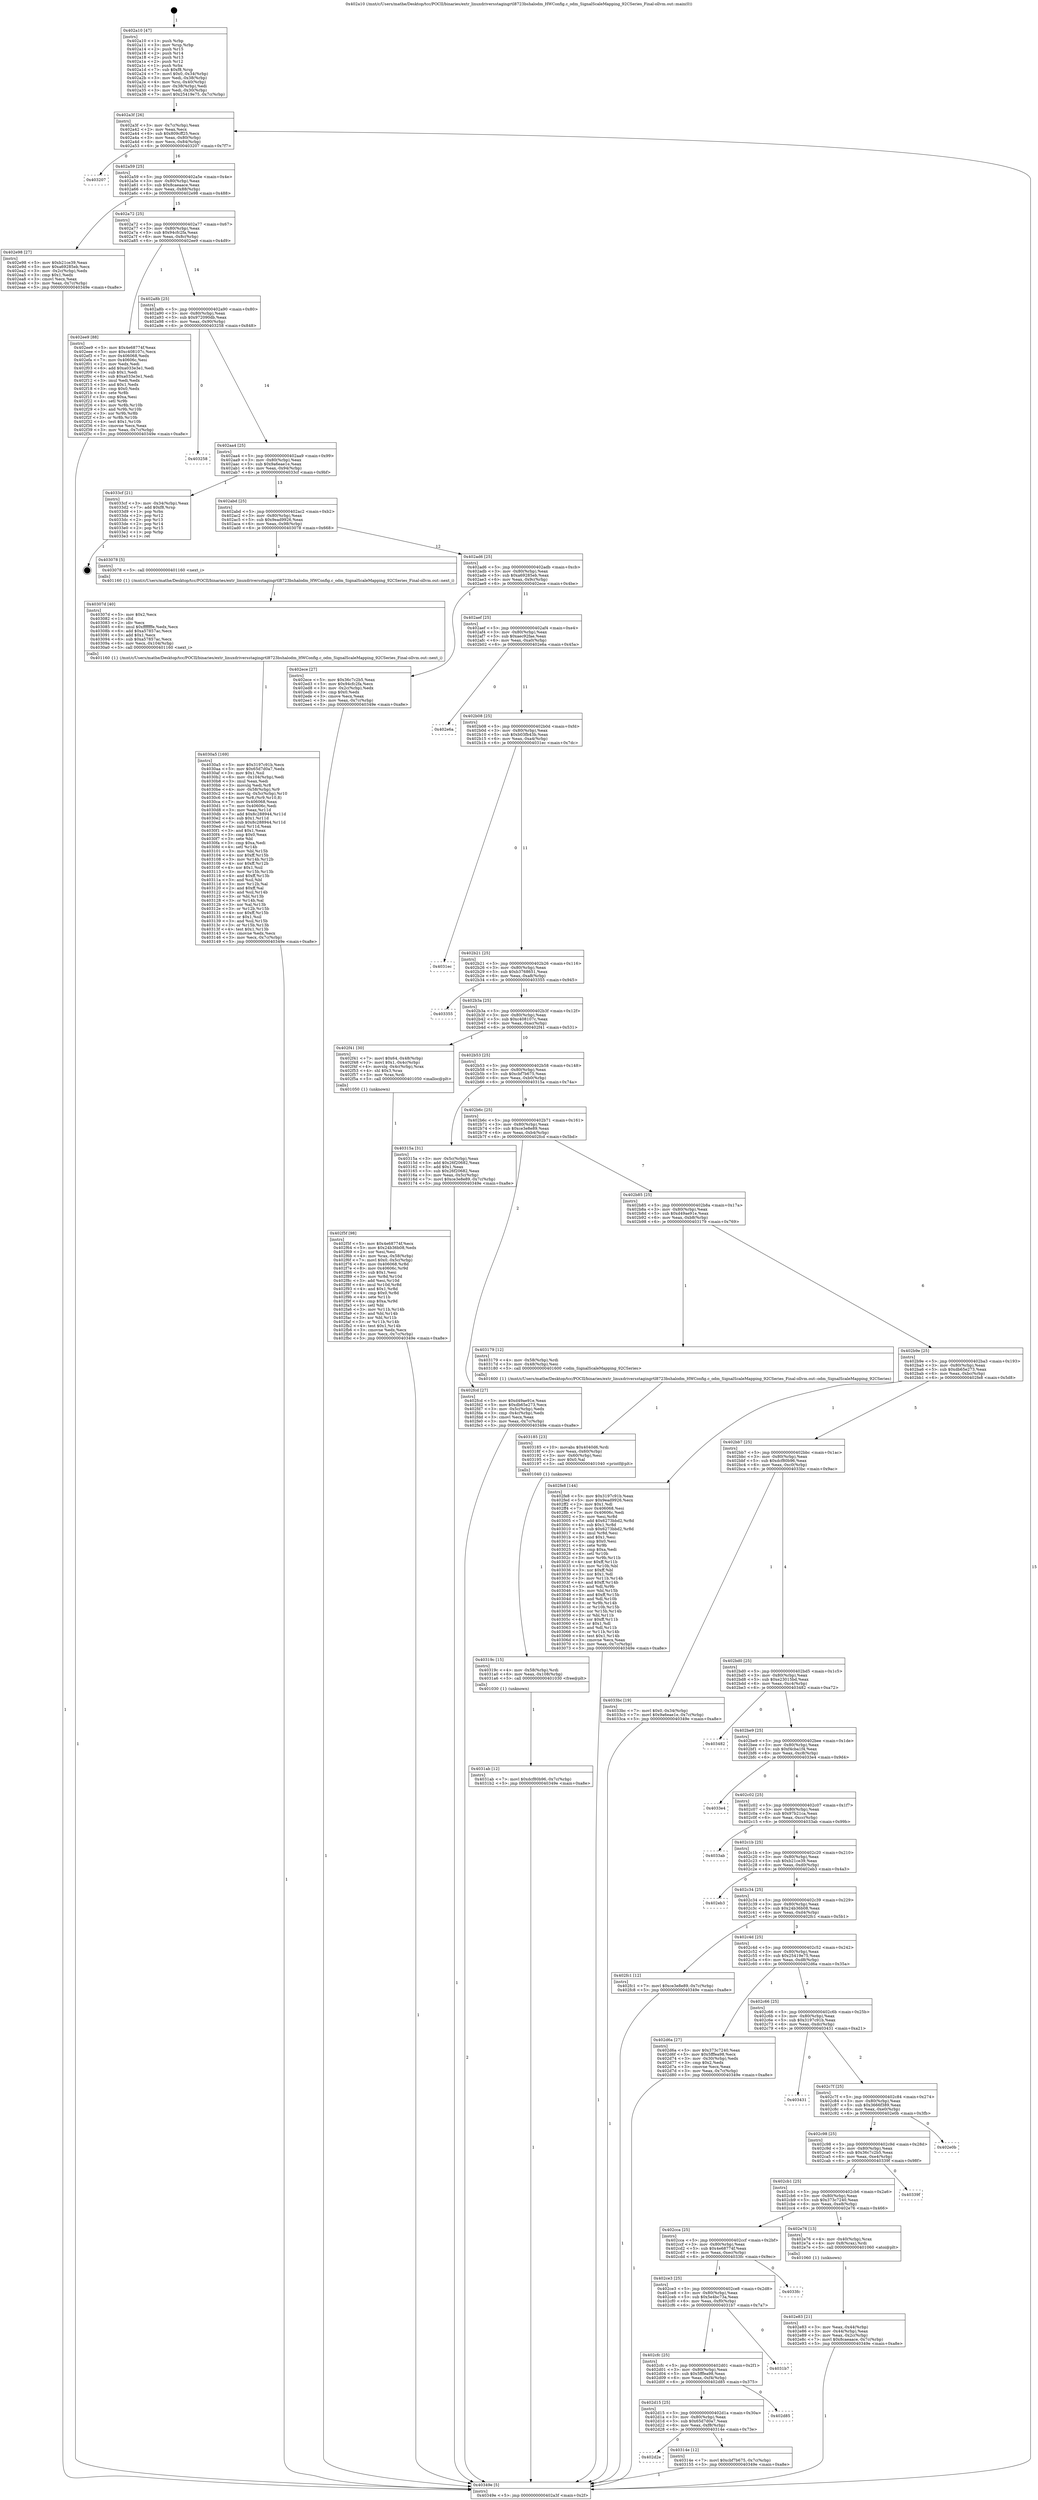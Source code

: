 digraph "0x402a10" {
  label = "0x402a10 (/mnt/c/Users/mathe/Desktop/tcc/POCII/binaries/extr_linuxdriversstagingrtl8723bshalodm_HWConfig.c_odm_SignalScaleMapping_92CSeries_Final-ollvm.out::main(0))"
  labelloc = "t"
  node[shape=record]

  Entry [label="",width=0.3,height=0.3,shape=circle,fillcolor=black,style=filled]
  "0x402a3f" [label="{
     0x402a3f [26]\l
     | [instrs]\l
     &nbsp;&nbsp;0x402a3f \<+3\>: mov -0x7c(%rbp),%eax\l
     &nbsp;&nbsp;0x402a42 \<+2\>: mov %eax,%ecx\l
     &nbsp;&nbsp;0x402a44 \<+6\>: sub $0x809cff25,%ecx\l
     &nbsp;&nbsp;0x402a4a \<+3\>: mov %eax,-0x80(%rbp)\l
     &nbsp;&nbsp;0x402a4d \<+6\>: mov %ecx,-0x84(%rbp)\l
     &nbsp;&nbsp;0x402a53 \<+6\>: je 0000000000403207 \<main+0x7f7\>\l
  }"]
  "0x403207" [label="{
     0x403207\l
  }", style=dashed]
  "0x402a59" [label="{
     0x402a59 [25]\l
     | [instrs]\l
     &nbsp;&nbsp;0x402a59 \<+5\>: jmp 0000000000402a5e \<main+0x4e\>\l
     &nbsp;&nbsp;0x402a5e \<+3\>: mov -0x80(%rbp),%eax\l
     &nbsp;&nbsp;0x402a61 \<+5\>: sub $0x8caeaace,%eax\l
     &nbsp;&nbsp;0x402a66 \<+6\>: mov %eax,-0x88(%rbp)\l
     &nbsp;&nbsp;0x402a6c \<+6\>: je 0000000000402e98 \<main+0x488\>\l
  }"]
  Exit [label="",width=0.3,height=0.3,shape=circle,fillcolor=black,style=filled,peripheries=2]
  "0x402e98" [label="{
     0x402e98 [27]\l
     | [instrs]\l
     &nbsp;&nbsp;0x402e98 \<+5\>: mov $0xb21ce39,%eax\l
     &nbsp;&nbsp;0x402e9d \<+5\>: mov $0xa69285eb,%ecx\l
     &nbsp;&nbsp;0x402ea2 \<+3\>: mov -0x2c(%rbp),%edx\l
     &nbsp;&nbsp;0x402ea5 \<+3\>: cmp $0x1,%edx\l
     &nbsp;&nbsp;0x402ea8 \<+3\>: cmovl %ecx,%eax\l
     &nbsp;&nbsp;0x402eab \<+3\>: mov %eax,-0x7c(%rbp)\l
     &nbsp;&nbsp;0x402eae \<+5\>: jmp 000000000040349e \<main+0xa8e\>\l
  }"]
  "0x402a72" [label="{
     0x402a72 [25]\l
     | [instrs]\l
     &nbsp;&nbsp;0x402a72 \<+5\>: jmp 0000000000402a77 \<main+0x67\>\l
     &nbsp;&nbsp;0x402a77 \<+3\>: mov -0x80(%rbp),%eax\l
     &nbsp;&nbsp;0x402a7a \<+5\>: sub $0x94cfc2fa,%eax\l
     &nbsp;&nbsp;0x402a7f \<+6\>: mov %eax,-0x8c(%rbp)\l
     &nbsp;&nbsp;0x402a85 \<+6\>: je 0000000000402ee9 \<main+0x4d9\>\l
  }"]
  "0x4031ab" [label="{
     0x4031ab [12]\l
     | [instrs]\l
     &nbsp;&nbsp;0x4031ab \<+7\>: movl $0xdcf80b96,-0x7c(%rbp)\l
     &nbsp;&nbsp;0x4031b2 \<+5\>: jmp 000000000040349e \<main+0xa8e\>\l
  }"]
  "0x402ee9" [label="{
     0x402ee9 [88]\l
     | [instrs]\l
     &nbsp;&nbsp;0x402ee9 \<+5\>: mov $0x4e68774f,%eax\l
     &nbsp;&nbsp;0x402eee \<+5\>: mov $0xc408107c,%ecx\l
     &nbsp;&nbsp;0x402ef3 \<+7\>: mov 0x406068,%edx\l
     &nbsp;&nbsp;0x402efa \<+7\>: mov 0x40606c,%esi\l
     &nbsp;&nbsp;0x402f01 \<+2\>: mov %edx,%edi\l
     &nbsp;&nbsp;0x402f03 \<+6\>: add $0xa033e3e1,%edi\l
     &nbsp;&nbsp;0x402f09 \<+3\>: sub $0x1,%edi\l
     &nbsp;&nbsp;0x402f0c \<+6\>: sub $0xa033e3e1,%edi\l
     &nbsp;&nbsp;0x402f12 \<+3\>: imul %edi,%edx\l
     &nbsp;&nbsp;0x402f15 \<+3\>: and $0x1,%edx\l
     &nbsp;&nbsp;0x402f18 \<+3\>: cmp $0x0,%edx\l
     &nbsp;&nbsp;0x402f1b \<+4\>: sete %r8b\l
     &nbsp;&nbsp;0x402f1f \<+3\>: cmp $0xa,%esi\l
     &nbsp;&nbsp;0x402f22 \<+4\>: setl %r9b\l
     &nbsp;&nbsp;0x402f26 \<+3\>: mov %r8b,%r10b\l
     &nbsp;&nbsp;0x402f29 \<+3\>: and %r9b,%r10b\l
     &nbsp;&nbsp;0x402f2c \<+3\>: xor %r9b,%r8b\l
     &nbsp;&nbsp;0x402f2f \<+3\>: or %r8b,%r10b\l
     &nbsp;&nbsp;0x402f32 \<+4\>: test $0x1,%r10b\l
     &nbsp;&nbsp;0x402f36 \<+3\>: cmovne %ecx,%eax\l
     &nbsp;&nbsp;0x402f39 \<+3\>: mov %eax,-0x7c(%rbp)\l
     &nbsp;&nbsp;0x402f3c \<+5\>: jmp 000000000040349e \<main+0xa8e\>\l
  }"]
  "0x402a8b" [label="{
     0x402a8b [25]\l
     | [instrs]\l
     &nbsp;&nbsp;0x402a8b \<+5\>: jmp 0000000000402a90 \<main+0x80\>\l
     &nbsp;&nbsp;0x402a90 \<+3\>: mov -0x80(%rbp),%eax\l
     &nbsp;&nbsp;0x402a93 \<+5\>: sub $0x972090db,%eax\l
     &nbsp;&nbsp;0x402a98 \<+6\>: mov %eax,-0x90(%rbp)\l
     &nbsp;&nbsp;0x402a9e \<+6\>: je 0000000000403258 \<main+0x848\>\l
  }"]
  "0x40319c" [label="{
     0x40319c [15]\l
     | [instrs]\l
     &nbsp;&nbsp;0x40319c \<+4\>: mov -0x58(%rbp),%rdi\l
     &nbsp;&nbsp;0x4031a0 \<+6\>: mov %eax,-0x108(%rbp)\l
     &nbsp;&nbsp;0x4031a6 \<+5\>: call 0000000000401030 \<free@plt\>\l
     | [calls]\l
     &nbsp;&nbsp;0x401030 \{1\} (unknown)\l
  }"]
  "0x403258" [label="{
     0x403258\l
  }", style=dashed]
  "0x402aa4" [label="{
     0x402aa4 [25]\l
     | [instrs]\l
     &nbsp;&nbsp;0x402aa4 \<+5\>: jmp 0000000000402aa9 \<main+0x99\>\l
     &nbsp;&nbsp;0x402aa9 \<+3\>: mov -0x80(%rbp),%eax\l
     &nbsp;&nbsp;0x402aac \<+5\>: sub $0x9a6eae1e,%eax\l
     &nbsp;&nbsp;0x402ab1 \<+6\>: mov %eax,-0x94(%rbp)\l
     &nbsp;&nbsp;0x402ab7 \<+6\>: je 00000000004033cf \<main+0x9bf\>\l
  }"]
  "0x403185" [label="{
     0x403185 [23]\l
     | [instrs]\l
     &nbsp;&nbsp;0x403185 \<+10\>: movabs $0x4040d6,%rdi\l
     &nbsp;&nbsp;0x40318f \<+3\>: mov %eax,-0x60(%rbp)\l
     &nbsp;&nbsp;0x403192 \<+3\>: mov -0x60(%rbp),%esi\l
     &nbsp;&nbsp;0x403195 \<+2\>: mov $0x0,%al\l
     &nbsp;&nbsp;0x403197 \<+5\>: call 0000000000401040 \<printf@plt\>\l
     | [calls]\l
     &nbsp;&nbsp;0x401040 \{1\} (unknown)\l
  }"]
  "0x4033cf" [label="{
     0x4033cf [21]\l
     | [instrs]\l
     &nbsp;&nbsp;0x4033cf \<+3\>: mov -0x34(%rbp),%eax\l
     &nbsp;&nbsp;0x4033d2 \<+7\>: add $0xf8,%rsp\l
     &nbsp;&nbsp;0x4033d9 \<+1\>: pop %rbx\l
     &nbsp;&nbsp;0x4033da \<+2\>: pop %r12\l
     &nbsp;&nbsp;0x4033dc \<+2\>: pop %r13\l
     &nbsp;&nbsp;0x4033de \<+2\>: pop %r14\l
     &nbsp;&nbsp;0x4033e0 \<+2\>: pop %r15\l
     &nbsp;&nbsp;0x4033e2 \<+1\>: pop %rbp\l
     &nbsp;&nbsp;0x4033e3 \<+1\>: ret\l
  }"]
  "0x402abd" [label="{
     0x402abd [25]\l
     | [instrs]\l
     &nbsp;&nbsp;0x402abd \<+5\>: jmp 0000000000402ac2 \<main+0xb2\>\l
     &nbsp;&nbsp;0x402ac2 \<+3\>: mov -0x80(%rbp),%eax\l
     &nbsp;&nbsp;0x402ac5 \<+5\>: sub $0x9ead9926,%eax\l
     &nbsp;&nbsp;0x402aca \<+6\>: mov %eax,-0x98(%rbp)\l
     &nbsp;&nbsp;0x402ad0 \<+6\>: je 0000000000403078 \<main+0x668\>\l
  }"]
  "0x402d2e" [label="{
     0x402d2e\l
  }", style=dashed]
  "0x403078" [label="{
     0x403078 [5]\l
     | [instrs]\l
     &nbsp;&nbsp;0x403078 \<+5\>: call 0000000000401160 \<next_i\>\l
     | [calls]\l
     &nbsp;&nbsp;0x401160 \{1\} (/mnt/c/Users/mathe/Desktop/tcc/POCII/binaries/extr_linuxdriversstagingrtl8723bshalodm_HWConfig.c_odm_SignalScaleMapping_92CSeries_Final-ollvm.out::next_i)\l
  }"]
  "0x402ad6" [label="{
     0x402ad6 [25]\l
     | [instrs]\l
     &nbsp;&nbsp;0x402ad6 \<+5\>: jmp 0000000000402adb \<main+0xcb\>\l
     &nbsp;&nbsp;0x402adb \<+3\>: mov -0x80(%rbp),%eax\l
     &nbsp;&nbsp;0x402ade \<+5\>: sub $0xa69285eb,%eax\l
     &nbsp;&nbsp;0x402ae3 \<+6\>: mov %eax,-0x9c(%rbp)\l
     &nbsp;&nbsp;0x402ae9 \<+6\>: je 0000000000402ece \<main+0x4be\>\l
  }"]
  "0x40314e" [label="{
     0x40314e [12]\l
     | [instrs]\l
     &nbsp;&nbsp;0x40314e \<+7\>: movl $0xcbf7b675,-0x7c(%rbp)\l
     &nbsp;&nbsp;0x403155 \<+5\>: jmp 000000000040349e \<main+0xa8e\>\l
  }"]
  "0x402ece" [label="{
     0x402ece [27]\l
     | [instrs]\l
     &nbsp;&nbsp;0x402ece \<+5\>: mov $0x36c7c2b5,%eax\l
     &nbsp;&nbsp;0x402ed3 \<+5\>: mov $0x94cfc2fa,%ecx\l
     &nbsp;&nbsp;0x402ed8 \<+3\>: mov -0x2c(%rbp),%edx\l
     &nbsp;&nbsp;0x402edb \<+3\>: cmp $0x0,%edx\l
     &nbsp;&nbsp;0x402ede \<+3\>: cmove %ecx,%eax\l
     &nbsp;&nbsp;0x402ee1 \<+3\>: mov %eax,-0x7c(%rbp)\l
     &nbsp;&nbsp;0x402ee4 \<+5\>: jmp 000000000040349e \<main+0xa8e\>\l
  }"]
  "0x402aef" [label="{
     0x402aef [25]\l
     | [instrs]\l
     &nbsp;&nbsp;0x402aef \<+5\>: jmp 0000000000402af4 \<main+0xe4\>\l
     &nbsp;&nbsp;0x402af4 \<+3\>: mov -0x80(%rbp),%eax\l
     &nbsp;&nbsp;0x402af7 \<+5\>: sub $0xaec92fae,%eax\l
     &nbsp;&nbsp;0x402afc \<+6\>: mov %eax,-0xa0(%rbp)\l
     &nbsp;&nbsp;0x402b02 \<+6\>: je 0000000000402e6a \<main+0x45a\>\l
  }"]
  "0x402d15" [label="{
     0x402d15 [25]\l
     | [instrs]\l
     &nbsp;&nbsp;0x402d15 \<+5\>: jmp 0000000000402d1a \<main+0x30a\>\l
     &nbsp;&nbsp;0x402d1a \<+3\>: mov -0x80(%rbp),%eax\l
     &nbsp;&nbsp;0x402d1d \<+5\>: sub $0x65d7d0a7,%eax\l
     &nbsp;&nbsp;0x402d22 \<+6\>: mov %eax,-0xf8(%rbp)\l
     &nbsp;&nbsp;0x402d28 \<+6\>: je 000000000040314e \<main+0x73e\>\l
  }"]
  "0x402e6a" [label="{
     0x402e6a\l
  }", style=dashed]
  "0x402b08" [label="{
     0x402b08 [25]\l
     | [instrs]\l
     &nbsp;&nbsp;0x402b08 \<+5\>: jmp 0000000000402b0d \<main+0xfd\>\l
     &nbsp;&nbsp;0x402b0d \<+3\>: mov -0x80(%rbp),%eax\l
     &nbsp;&nbsp;0x402b10 \<+5\>: sub $0xb03fb43b,%eax\l
     &nbsp;&nbsp;0x402b15 \<+6\>: mov %eax,-0xa4(%rbp)\l
     &nbsp;&nbsp;0x402b1b \<+6\>: je 00000000004031ec \<main+0x7dc\>\l
  }"]
  "0x402d85" [label="{
     0x402d85\l
  }", style=dashed]
  "0x4031ec" [label="{
     0x4031ec\l
  }", style=dashed]
  "0x402b21" [label="{
     0x402b21 [25]\l
     | [instrs]\l
     &nbsp;&nbsp;0x402b21 \<+5\>: jmp 0000000000402b26 \<main+0x116\>\l
     &nbsp;&nbsp;0x402b26 \<+3\>: mov -0x80(%rbp),%eax\l
     &nbsp;&nbsp;0x402b29 \<+5\>: sub $0xb3768651,%eax\l
     &nbsp;&nbsp;0x402b2e \<+6\>: mov %eax,-0xa8(%rbp)\l
     &nbsp;&nbsp;0x402b34 \<+6\>: je 0000000000403355 \<main+0x945\>\l
  }"]
  "0x402cfc" [label="{
     0x402cfc [25]\l
     | [instrs]\l
     &nbsp;&nbsp;0x402cfc \<+5\>: jmp 0000000000402d01 \<main+0x2f1\>\l
     &nbsp;&nbsp;0x402d01 \<+3\>: mov -0x80(%rbp),%eax\l
     &nbsp;&nbsp;0x402d04 \<+5\>: sub $0x5fffea98,%eax\l
     &nbsp;&nbsp;0x402d09 \<+6\>: mov %eax,-0xf4(%rbp)\l
     &nbsp;&nbsp;0x402d0f \<+6\>: je 0000000000402d85 \<main+0x375\>\l
  }"]
  "0x403355" [label="{
     0x403355\l
  }", style=dashed]
  "0x402b3a" [label="{
     0x402b3a [25]\l
     | [instrs]\l
     &nbsp;&nbsp;0x402b3a \<+5\>: jmp 0000000000402b3f \<main+0x12f\>\l
     &nbsp;&nbsp;0x402b3f \<+3\>: mov -0x80(%rbp),%eax\l
     &nbsp;&nbsp;0x402b42 \<+5\>: sub $0xc408107c,%eax\l
     &nbsp;&nbsp;0x402b47 \<+6\>: mov %eax,-0xac(%rbp)\l
     &nbsp;&nbsp;0x402b4d \<+6\>: je 0000000000402f41 \<main+0x531\>\l
  }"]
  "0x4031b7" [label="{
     0x4031b7\l
  }", style=dashed]
  "0x402f41" [label="{
     0x402f41 [30]\l
     | [instrs]\l
     &nbsp;&nbsp;0x402f41 \<+7\>: movl $0x64,-0x48(%rbp)\l
     &nbsp;&nbsp;0x402f48 \<+7\>: movl $0x1,-0x4c(%rbp)\l
     &nbsp;&nbsp;0x402f4f \<+4\>: movslq -0x4c(%rbp),%rax\l
     &nbsp;&nbsp;0x402f53 \<+4\>: shl $0x3,%rax\l
     &nbsp;&nbsp;0x402f57 \<+3\>: mov %rax,%rdi\l
     &nbsp;&nbsp;0x402f5a \<+5\>: call 0000000000401050 \<malloc@plt\>\l
     | [calls]\l
     &nbsp;&nbsp;0x401050 \{1\} (unknown)\l
  }"]
  "0x402b53" [label="{
     0x402b53 [25]\l
     | [instrs]\l
     &nbsp;&nbsp;0x402b53 \<+5\>: jmp 0000000000402b58 \<main+0x148\>\l
     &nbsp;&nbsp;0x402b58 \<+3\>: mov -0x80(%rbp),%eax\l
     &nbsp;&nbsp;0x402b5b \<+5\>: sub $0xcbf7b675,%eax\l
     &nbsp;&nbsp;0x402b60 \<+6\>: mov %eax,-0xb0(%rbp)\l
     &nbsp;&nbsp;0x402b66 \<+6\>: je 000000000040315a \<main+0x74a\>\l
  }"]
  "0x402ce3" [label="{
     0x402ce3 [25]\l
     | [instrs]\l
     &nbsp;&nbsp;0x402ce3 \<+5\>: jmp 0000000000402ce8 \<main+0x2d8\>\l
     &nbsp;&nbsp;0x402ce8 \<+3\>: mov -0x80(%rbp),%eax\l
     &nbsp;&nbsp;0x402ceb \<+5\>: sub $0x5e4bc73a,%eax\l
     &nbsp;&nbsp;0x402cf0 \<+6\>: mov %eax,-0xf0(%rbp)\l
     &nbsp;&nbsp;0x402cf6 \<+6\>: je 00000000004031b7 \<main+0x7a7\>\l
  }"]
  "0x40315a" [label="{
     0x40315a [31]\l
     | [instrs]\l
     &nbsp;&nbsp;0x40315a \<+3\>: mov -0x5c(%rbp),%eax\l
     &nbsp;&nbsp;0x40315d \<+5\>: add $0x26f20682,%eax\l
     &nbsp;&nbsp;0x403162 \<+3\>: add $0x1,%eax\l
     &nbsp;&nbsp;0x403165 \<+5\>: sub $0x26f20682,%eax\l
     &nbsp;&nbsp;0x40316a \<+3\>: mov %eax,-0x5c(%rbp)\l
     &nbsp;&nbsp;0x40316d \<+7\>: movl $0xce3e8e89,-0x7c(%rbp)\l
     &nbsp;&nbsp;0x403174 \<+5\>: jmp 000000000040349e \<main+0xa8e\>\l
  }"]
  "0x402b6c" [label="{
     0x402b6c [25]\l
     | [instrs]\l
     &nbsp;&nbsp;0x402b6c \<+5\>: jmp 0000000000402b71 \<main+0x161\>\l
     &nbsp;&nbsp;0x402b71 \<+3\>: mov -0x80(%rbp),%eax\l
     &nbsp;&nbsp;0x402b74 \<+5\>: sub $0xce3e8e89,%eax\l
     &nbsp;&nbsp;0x402b79 \<+6\>: mov %eax,-0xb4(%rbp)\l
     &nbsp;&nbsp;0x402b7f \<+6\>: je 0000000000402fcd \<main+0x5bd\>\l
  }"]
  "0x4033fc" [label="{
     0x4033fc\l
  }", style=dashed]
  "0x402fcd" [label="{
     0x402fcd [27]\l
     | [instrs]\l
     &nbsp;&nbsp;0x402fcd \<+5\>: mov $0xd49ae91e,%eax\l
     &nbsp;&nbsp;0x402fd2 \<+5\>: mov $0xdb65e273,%ecx\l
     &nbsp;&nbsp;0x402fd7 \<+3\>: mov -0x5c(%rbp),%edx\l
     &nbsp;&nbsp;0x402fda \<+3\>: cmp -0x4c(%rbp),%edx\l
     &nbsp;&nbsp;0x402fdd \<+3\>: cmovl %ecx,%eax\l
     &nbsp;&nbsp;0x402fe0 \<+3\>: mov %eax,-0x7c(%rbp)\l
     &nbsp;&nbsp;0x402fe3 \<+5\>: jmp 000000000040349e \<main+0xa8e\>\l
  }"]
  "0x402b85" [label="{
     0x402b85 [25]\l
     | [instrs]\l
     &nbsp;&nbsp;0x402b85 \<+5\>: jmp 0000000000402b8a \<main+0x17a\>\l
     &nbsp;&nbsp;0x402b8a \<+3\>: mov -0x80(%rbp),%eax\l
     &nbsp;&nbsp;0x402b8d \<+5\>: sub $0xd49ae91e,%eax\l
     &nbsp;&nbsp;0x402b92 \<+6\>: mov %eax,-0xb8(%rbp)\l
     &nbsp;&nbsp;0x402b98 \<+6\>: je 0000000000403179 \<main+0x769\>\l
  }"]
  "0x4030a5" [label="{
     0x4030a5 [169]\l
     | [instrs]\l
     &nbsp;&nbsp;0x4030a5 \<+5\>: mov $0x3197c91b,%ecx\l
     &nbsp;&nbsp;0x4030aa \<+5\>: mov $0x65d7d0a7,%edx\l
     &nbsp;&nbsp;0x4030af \<+3\>: mov $0x1,%sil\l
     &nbsp;&nbsp;0x4030b2 \<+6\>: mov -0x104(%rbp),%edi\l
     &nbsp;&nbsp;0x4030b8 \<+3\>: imul %eax,%edi\l
     &nbsp;&nbsp;0x4030bb \<+3\>: movslq %edi,%r8\l
     &nbsp;&nbsp;0x4030be \<+4\>: mov -0x58(%rbp),%r9\l
     &nbsp;&nbsp;0x4030c2 \<+4\>: movslq -0x5c(%rbp),%r10\l
     &nbsp;&nbsp;0x4030c6 \<+4\>: mov %r8,(%r9,%r10,8)\l
     &nbsp;&nbsp;0x4030ca \<+7\>: mov 0x406068,%eax\l
     &nbsp;&nbsp;0x4030d1 \<+7\>: mov 0x40606c,%edi\l
     &nbsp;&nbsp;0x4030d8 \<+3\>: mov %eax,%r11d\l
     &nbsp;&nbsp;0x4030db \<+7\>: add $0x8c288944,%r11d\l
     &nbsp;&nbsp;0x4030e2 \<+4\>: sub $0x1,%r11d\l
     &nbsp;&nbsp;0x4030e6 \<+7\>: sub $0x8c288944,%r11d\l
     &nbsp;&nbsp;0x4030ed \<+4\>: imul %r11d,%eax\l
     &nbsp;&nbsp;0x4030f1 \<+3\>: and $0x1,%eax\l
     &nbsp;&nbsp;0x4030f4 \<+3\>: cmp $0x0,%eax\l
     &nbsp;&nbsp;0x4030f7 \<+3\>: sete %bl\l
     &nbsp;&nbsp;0x4030fa \<+3\>: cmp $0xa,%edi\l
     &nbsp;&nbsp;0x4030fd \<+4\>: setl %r14b\l
     &nbsp;&nbsp;0x403101 \<+3\>: mov %bl,%r15b\l
     &nbsp;&nbsp;0x403104 \<+4\>: xor $0xff,%r15b\l
     &nbsp;&nbsp;0x403108 \<+3\>: mov %r14b,%r12b\l
     &nbsp;&nbsp;0x40310b \<+4\>: xor $0xff,%r12b\l
     &nbsp;&nbsp;0x40310f \<+4\>: xor $0x1,%sil\l
     &nbsp;&nbsp;0x403113 \<+3\>: mov %r15b,%r13b\l
     &nbsp;&nbsp;0x403116 \<+4\>: and $0xff,%r13b\l
     &nbsp;&nbsp;0x40311a \<+3\>: and %sil,%bl\l
     &nbsp;&nbsp;0x40311d \<+3\>: mov %r12b,%al\l
     &nbsp;&nbsp;0x403120 \<+2\>: and $0xff,%al\l
     &nbsp;&nbsp;0x403122 \<+3\>: and %sil,%r14b\l
     &nbsp;&nbsp;0x403125 \<+3\>: or %bl,%r13b\l
     &nbsp;&nbsp;0x403128 \<+3\>: or %r14b,%al\l
     &nbsp;&nbsp;0x40312b \<+3\>: xor %al,%r13b\l
     &nbsp;&nbsp;0x40312e \<+3\>: or %r12b,%r15b\l
     &nbsp;&nbsp;0x403131 \<+4\>: xor $0xff,%r15b\l
     &nbsp;&nbsp;0x403135 \<+4\>: or $0x1,%sil\l
     &nbsp;&nbsp;0x403139 \<+3\>: and %sil,%r15b\l
     &nbsp;&nbsp;0x40313c \<+3\>: or %r15b,%r13b\l
     &nbsp;&nbsp;0x40313f \<+4\>: test $0x1,%r13b\l
     &nbsp;&nbsp;0x403143 \<+3\>: cmovne %edx,%ecx\l
     &nbsp;&nbsp;0x403146 \<+3\>: mov %ecx,-0x7c(%rbp)\l
     &nbsp;&nbsp;0x403149 \<+5\>: jmp 000000000040349e \<main+0xa8e\>\l
  }"]
  "0x403179" [label="{
     0x403179 [12]\l
     | [instrs]\l
     &nbsp;&nbsp;0x403179 \<+4\>: mov -0x58(%rbp),%rdi\l
     &nbsp;&nbsp;0x40317d \<+3\>: mov -0x48(%rbp),%esi\l
     &nbsp;&nbsp;0x403180 \<+5\>: call 0000000000401600 \<odm_SignalScaleMapping_92CSeries\>\l
     | [calls]\l
     &nbsp;&nbsp;0x401600 \{1\} (/mnt/c/Users/mathe/Desktop/tcc/POCII/binaries/extr_linuxdriversstagingrtl8723bshalodm_HWConfig.c_odm_SignalScaleMapping_92CSeries_Final-ollvm.out::odm_SignalScaleMapping_92CSeries)\l
  }"]
  "0x402b9e" [label="{
     0x402b9e [25]\l
     | [instrs]\l
     &nbsp;&nbsp;0x402b9e \<+5\>: jmp 0000000000402ba3 \<main+0x193\>\l
     &nbsp;&nbsp;0x402ba3 \<+3\>: mov -0x80(%rbp),%eax\l
     &nbsp;&nbsp;0x402ba6 \<+5\>: sub $0xdb65e273,%eax\l
     &nbsp;&nbsp;0x402bab \<+6\>: mov %eax,-0xbc(%rbp)\l
     &nbsp;&nbsp;0x402bb1 \<+6\>: je 0000000000402fe8 \<main+0x5d8\>\l
  }"]
  "0x40307d" [label="{
     0x40307d [40]\l
     | [instrs]\l
     &nbsp;&nbsp;0x40307d \<+5\>: mov $0x2,%ecx\l
     &nbsp;&nbsp;0x403082 \<+1\>: cltd\l
     &nbsp;&nbsp;0x403083 \<+2\>: idiv %ecx\l
     &nbsp;&nbsp;0x403085 \<+6\>: imul $0xfffffffe,%edx,%ecx\l
     &nbsp;&nbsp;0x40308b \<+6\>: add $0xa57857ac,%ecx\l
     &nbsp;&nbsp;0x403091 \<+3\>: add $0x1,%ecx\l
     &nbsp;&nbsp;0x403094 \<+6\>: sub $0xa57857ac,%ecx\l
     &nbsp;&nbsp;0x40309a \<+6\>: mov %ecx,-0x104(%rbp)\l
     &nbsp;&nbsp;0x4030a0 \<+5\>: call 0000000000401160 \<next_i\>\l
     | [calls]\l
     &nbsp;&nbsp;0x401160 \{1\} (/mnt/c/Users/mathe/Desktop/tcc/POCII/binaries/extr_linuxdriversstagingrtl8723bshalodm_HWConfig.c_odm_SignalScaleMapping_92CSeries_Final-ollvm.out::next_i)\l
  }"]
  "0x402fe8" [label="{
     0x402fe8 [144]\l
     | [instrs]\l
     &nbsp;&nbsp;0x402fe8 \<+5\>: mov $0x3197c91b,%eax\l
     &nbsp;&nbsp;0x402fed \<+5\>: mov $0x9ead9926,%ecx\l
     &nbsp;&nbsp;0x402ff2 \<+2\>: mov $0x1,%dl\l
     &nbsp;&nbsp;0x402ff4 \<+7\>: mov 0x406068,%esi\l
     &nbsp;&nbsp;0x402ffb \<+7\>: mov 0x40606c,%edi\l
     &nbsp;&nbsp;0x403002 \<+3\>: mov %esi,%r8d\l
     &nbsp;&nbsp;0x403005 \<+7\>: add $0x6273bbd2,%r8d\l
     &nbsp;&nbsp;0x40300c \<+4\>: sub $0x1,%r8d\l
     &nbsp;&nbsp;0x403010 \<+7\>: sub $0x6273bbd2,%r8d\l
     &nbsp;&nbsp;0x403017 \<+4\>: imul %r8d,%esi\l
     &nbsp;&nbsp;0x40301b \<+3\>: and $0x1,%esi\l
     &nbsp;&nbsp;0x40301e \<+3\>: cmp $0x0,%esi\l
     &nbsp;&nbsp;0x403021 \<+4\>: sete %r9b\l
     &nbsp;&nbsp;0x403025 \<+3\>: cmp $0xa,%edi\l
     &nbsp;&nbsp;0x403028 \<+4\>: setl %r10b\l
     &nbsp;&nbsp;0x40302c \<+3\>: mov %r9b,%r11b\l
     &nbsp;&nbsp;0x40302f \<+4\>: xor $0xff,%r11b\l
     &nbsp;&nbsp;0x403033 \<+3\>: mov %r10b,%bl\l
     &nbsp;&nbsp;0x403036 \<+3\>: xor $0xff,%bl\l
     &nbsp;&nbsp;0x403039 \<+3\>: xor $0x1,%dl\l
     &nbsp;&nbsp;0x40303c \<+3\>: mov %r11b,%r14b\l
     &nbsp;&nbsp;0x40303f \<+4\>: and $0xff,%r14b\l
     &nbsp;&nbsp;0x403043 \<+3\>: and %dl,%r9b\l
     &nbsp;&nbsp;0x403046 \<+3\>: mov %bl,%r15b\l
     &nbsp;&nbsp;0x403049 \<+4\>: and $0xff,%r15b\l
     &nbsp;&nbsp;0x40304d \<+3\>: and %dl,%r10b\l
     &nbsp;&nbsp;0x403050 \<+3\>: or %r9b,%r14b\l
     &nbsp;&nbsp;0x403053 \<+3\>: or %r10b,%r15b\l
     &nbsp;&nbsp;0x403056 \<+3\>: xor %r15b,%r14b\l
     &nbsp;&nbsp;0x403059 \<+3\>: or %bl,%r11b\l
     &nbsp;&nbsp;0x40305c \<+4\>: xor $0xff,%r11b\l
     &nbsp;&nbsp;0x403060 \<+3\>: or $0x1,%dl\l
     &nbsp;&nbsp;0x403063 \<+3\>: and %dl,%r11b\l
     &nbsp;&nbsp;0x403066 \<+3\>: or %r11b,%r14b\l
     &nbsp;&nbsp;0x403069 \<+4\>: test $0x1,%r14b\l
     &nbsp;&nbsp;0x40306d \<+3\>: cmovne %ecx,%eax\l
     &nbsp;&nbsp;0x403070 \<+3\>: mov %eax,-0x7c(%rbp)\l
     &nbsp;&nbsp;0x403073 \<+5\>: jmp 000000000040349e \<main+0xa8e\>\l
  }"]
  "0x402bb7" [label="{
     0x402bb7 [25]\l
     | [instrs]\l
     &nbsp;&nbsp;0x402bb7 \<+5\>: jmp 0000000000402bbc \<main+0x1ac\>\l
     &nbsp;&nbsp;0x402bbc \<+3\>: mov -0x80(%rbp),%eax\l
     &nbsp;&nbsp;0x402bbf \<+5\>: sub $0xdcf80b96,%eax\l
     &nbsp;&nbsp;0x402bc4 \<+6\>: mov %eax,-0xc0(%rbp)\l
     &nbsp;&nbsp;0x402bca \<+6\>: je 00000000004033bc \<main+0x9ac\>\l
  }"]
  "0x402f5f" [label="{
     0x402f5f [98]\l
     | [instrs]\l
     &nbsp;&nbsp;0x402f5f \<+5\>: mov $0x4e68774f,%ecx\l
     &nbsp;&nbsp;0x402f64 \<+5\>: mov $0x24b36b08,%edx\l
     &nbsp;&nbsp;0x402f69 \<+2\>: xor %esi,%esi\l
     &nbsp;&nbsp;0x402f6b \<+4\>: mov %rax,-0x58(%rbp)\l
     &nbsp;&nbsp;0x402f6f \<+7\>: movl $0x0,-0x5c(%rbp)\l
     &nbsp;&nbsp;0x402f76 \<+8\>: mov 0x406068,%r8d\l
     &nbsp;&nbsp;0x402f7e \<+8\>: mov 0x40606c,%r9d\l
     &nbsp;&nbsp;0x402f86 \<+3\>: sub $0x1,%esi\l
     &nbsp;&nbsp;0x402f89 \<+3\>: mov %r8d,%r10d\l
     &nbsp;&nbsp;0x402f8c \<+3\>: add %esi,%r10d\l
     &nbsp;&nbsp;0x402f8f \<+4\>: imul %r10d,%r8d\l
     &nbsp;&nbsp;0x402f93 \<+4\>: and $0x1,%r8d\l
     &nbsp;&nbsp;0x402f97 \<+4\>: cmp $0x0,%r8d\l
     &nbsp;&nbsp;0x402f9b \<+4\>: sete %r11b\l
     &nbsp;&nbsp;0x402f9f \<+4\>: cmp $0xa,%r9d\l
     &nbsp;&nbsp;0x402fa3 \<+3\>: setl %bl\l
     &nbsp;&nbsp;0x402fa6 \<+3\>: mov %r11b,%r14b\l
     &nbsp;&nbsp;0x402fa9 \<+3\>: and %bl,%r14b\l
     &nbsp;&nbsp;0x402fac \<+3\>: xor %bl,%r11b\l
     &nbsp;&nbsp;0x402faf \<+3\>: or %r11b,%r14b\l
     &nbsp;&nbsp;0x402fb2 \<+4\>: test $0x1,%r14b\l
     &nbsp;&nbsp;0x402fb6 \<+3\>: cmovne %edx,%ecx\l
     &nbsp;&nbsp;0x402fb9 \<+3\>: mov %ecx,-0x7c(%rbp)\l
     &nbsp;&nbsp;0x402fbc \<+5\>: jmp 000000000040349e \<main+0xa8e\>\l
  }"]
  "0x4033bc" [label="{
     0x4033bc [19]\l
     | [instrs]\l
     &nbsp;&nbsp;0x4033bc \<+7\>: movl $0x0,-0x34(%rbp)\l
     &nbsp;&nbsp;0x4033c3 \<+7\>: movl $0x9a6eae1e,-0x7c(%rbp)\l
     &nbsp;&nbsp;0x4033ca \<+5\>: jmp 000000000040349e \<main+0xa8e\>\l
  }"]
  "0x402bd0" [label="{
     0x402bd0 [25]\l
     | [instrs]\l
     &nbsp;&nbsp;0x402bd0 \<+5\>: jmp 0000000000402bd5 \<main+0x1c5\>\l
     &nbsp;&nbsp;0x402bd5 \<+3\>: mov -0x80(%rbp),%eax\l
     &nbsp;&nbsp;0x402bd8 \<+5\>: sub $0xe23015bd,%eax\l
     &nbsp;&nbsp;0x402bdd \<+6\>: mov %eax,-0xc4(%rbp)\l
     &nbsp;&nbsp;0x402be3 \<+6\>: je 0000000000403482 \<main+0xa72\>\l
  }"]
  "0x402e83" [label="{
     0x402e83 [21]\l
     | [instrs]\l
     &nbsp;&nbsp;0x402e83 \<+3\>: mov %eax,-0x44(%rbp)\l
     &nbsp;&nbsp;0x402e86 \<+3\>: mov -0x44(%rbp),%eax\l
     &nbsp;&nbsp;0x402e89 \<+3\>: mov %eax,-0x2c(%rbp)\l
     &nbsp;&nbsp;0x402e8c \<+7\>: movl $0x8caeaace,-0x7c(%rbp)\l
     &nbsp;&nbsp;0x402e93 \<+5\>: jmp 000000000040349e \<main+0xa8e\>\l
  }"]
  "0x403482" [label="{
     0x403482\l
  }", style=dashed]
  "0x402be9" [label="{
     0x402be9 [25]\l
     | [instrs]\l
     &nbsp;&nbsp;0x402be9 \<+5\>: jmp 0000000000402bee \<main+0x1de\>\l
     &nbsp;&nbsp;0x402bee \<+3\>: mov -0x80(%rbp),%eax\l
     &nbsp;&nbsp;0x402bf1 \<+5\>: sub $0xf4cba1f4,%eax\l
     &nbsp;&nbsp;0x402bf6 \<+6\>: mov %eax,-0xc8(%rbp)\l
     &nbsp;&nbsp;0x402bfc \<+6\>: je 00000000004033e4 \<main+0x9d4\>\l
  }"]
  "0x402cca" [label="{
     0x402cca [25]\l
     | [instrs]\l
     &nbsp;&nbsp;0x402cca \<+5\>: jmp 0000000000402ccf \<main+0x2bf\>\l
     &nbsp;&nbsp;0x402ccf \<+3\>: mov -0x80(%rbp),%eax\l
     &nbsp;&nbsp;0x402cd2 \<+5\>: sub $0x4e68774f,%eax\l
     &nbsp;&nbsp;0x402cd7 \<+6\>: mov %eax,-0xec(%rbp)\l
     &nbsp;&nbsp;0x402cdd \<+6\>: je 00000000004033fc \<main+0x9ec\>\l
  }"]
  "0x4033e4" [label="{
     0x4033e4\l
  }", style=dashed]
  "0x402c02" [label="{
     0x402c02 [25]\l
     | [instrs]\l
     &nbsp;&nbsp;0x402c02 \<+5\>: jmp 0000000000402c07 \<main+0x1f7\>\l
     &nbsp;&nbsp;0x402c07 \<+3\>: mov -0x80(%rbp),%eax\l
     &nbsp;&nbsp;0x402c0a \<+5\>: sub $0x97b21ca,%eax\l
     &nbsp;&nbsp;0x402c0f \<+6\>: mov %eax,-0xcc(%rbp)\l
     &nbsp;&nbsp;0x402c15 \<+6\>: je 00000000004033ab \<main+0x99b\>\l
  }"]
  "0x402e76" [label="{
     0x402e76 [13]\l
     | [instrs]\l
     &nbsp;&nbsp;0x402e76 \<+4\>: mov -0x40(%rbp),%rax\l
     &nbsp;&nbsp;0x402e7a \<+4\>: mov 0x8(%rax),%rdi\l
     &nbsp;&nbsp;0x402e7e \<+5\>: call 0000000000401060 \<atoi@plt\>\l
     | [calls]\l
     &nbsp;&nbsp;0x401060 \{1\} (unknown)\l
  }"]
  "0x4033ab" [label="{
     0x4033ab\l
  }", style=dashed]
  "0x402c1b" [label="{
     0x402c1b [25]\l
     | [instrs]\l
     &nbsp;&nbsp;0x402c1b \<+5\>: jmp 0000000000402c20 \<main+0x210\>\l
     &nbsp;&nbsp;0x402c20 \<+3\>: mov -0x80(%rbp),%eax\l
     &nbsp;&nbsp;0x402c23 \<+5\>: sub $0xb21ce39,%eax\l
     &nbsp;&nbsp;0x402c28 \<+6\>: mov %eax,-0xd0(%rbp)\l
     &nbsp;&nbsp;0x402c2e \<+6\>: je 0000000000402eb3 \<main+0x4a3\>\l
  }"]
  "0x402cb1" [label="{
     0x402cb1 [25]\l
     | [instrs]\l
     &nbsp;&nbsp;0x402cb1 \<+5\>: jmp 0000000000402cb6 \<main+0x2a6\>\l
     &nbsp;&nbsp;0x402cb6 \<+3\>: mov -0x80(%rbp),%eax\l
     &nbsp;&nbsp;0x402cb9 \<+5\>: sub $0x373c7240,%eax\l
     &nbsp;&nbsp;0x402cbe \<+6\>: mov %eax,-0xe8(%rbp)\l
     &nbsp;&nbsp;0x402cc4 \<+6\>: je 0000000000402e76 \<main+0x466\>\l
  }"]
  "0x402eb3" [label="{
     0x402eb3\l
  }", style=dashed]
  "0x402c34" [label="{
     0x402c34 [25]\l
     | [instrs]\l
     &nbsp;&nbsp;0x402c34 \<+5\>: jmp 0000000000402c39 \<main+0x229\>\l
     &nbsp;&nbsp;0x402c39 \<+3\>: mov -0x80(%rbp),%eax\l
     &nbsp;&nbsp;0x402c3c \<+5\>: sub $0x24b36b08,%eax\l
     &nbsp;&nbsp;0x402c41 \<+6\>: mov %eax,-0xd4(%rbp)\l
     &nbsp;&nbsp;0x402c47 \<+6\>: je 0000000000402fc1 \<main+0x5b1\>\l
  }"]
  "0x40339f" [label="{
     0x40339f\l
  }", style=dashed]
  "0x402fc1" [label="{
     0x402fc1 [12]\l
     | [instrs]\l
     &nbsp;&nbsp;0x402fc1 \<+7\>: movl $0xce3e8e89,-0x7c(%rbp)\l
     &nbsp;&nbsp;0x402fc8 \<+5\>: jmp 000000000040349e \<main+0xa8e\>\l
  }"]
  "0x402c4d" [label="{
     0x402c4d [25]\l
     | [instrs]\l
     &nbsp;&nbsp;0x402c4d \<+5\>: jmp 0000000000402c52 \<main+0x242\>\l
     &nbsp;&nbsp;0x402c52 \<+3\>: mov -0x80(%rbp),%eax\l
     &nbsp;&nbsp;0x402c55 \<+5\>: sub $0x25419e75,%eax\l
     &nbsp;&nbsp;0x402c5a \<+6\>: mov %eax,-0xd8(%rbp)\l
     &nbsp;&nbsp;0x402c60 \<+6\>: je 0000000000402d6a \<main+0x35a\>\l
  }"]
  "0x402c98" [label="{
     0x402c98 [25]\l
     | [instrs]\l
     &nbsp;&nbsp;0x402c98 \<+5\>: jmp 0000000000402c9d \<main+0x28d\>\l
     &nbsp;&nbsp;0x402c9d \<+3\>: mov -0x80(%rbp),%eax\l
     &nbsp;&nbsp;0x402ca0 \<+5\>: sub $0x36c7c2b5,%eax\l
     &nbsp;&nbsp;0x402ca5 \<+6\>: mov %eax,-0xe4(%rbp)\l
     &nbsp;&nbsp;0x402cab \<+6\>: je 000000000040339f \<main+0x98f\>\l
  }"]
  "0x402d6a" [label="{
     0x402d6a [27]\l
     | [instrs]\l
     &nbsp;&nbsp;0x402d6a \<+5\>: mov $0x373c7240,%eax\l
     &nbsp;&nbsp;0x402d6f \<+5\>: mov $0x5fffea98,%ecx\l
     &nbsp;&nbsp;0x402d74 \<+3\>: mov -0x30(%rbp),%edx\l
     &nbsp;&nbsp;0x402d77 \<+3\>: cmp $0x2,%edx\l
     &nbsp;&nbsp;0x402d7a \<+3\>: cmovne %ecx,%eax\l
     &nbsp;&nbsp;0x402d7d \<+3\>: mov %eax,-0x7c(%rbp)\l
     &nbsp;&nbsp;0x402d80 \<+5\>: jmp 000000000040349e \<main+0xa8e\>\l
  }"]
  "0x402c66" [label="{
     0x402c66 [25]\l
     | [instrs]\l
     &nbsp;&nbsp;0x402c66 \<+5\>: jmp 0000000000402c6b \<main+0x25b\>\l
     &nbsp;&nbsp;0x402c6b \<+3\>: mov -0x80(%rbp),%eax\l
     &nbsp;&nbsp;0x402c6e \<+5\>: sub $0x3197c91b,%eax\l
     &nbsp;&nbsp;0x402c73 \<+6\>: mov %eax,-0xdc(%rbp)\l
     &nbsp;&nbsp;0x402c79 \<+6\>: je 0000000000403431 \<main+0xa21\>\l
  }"]
  "0x40349e" [label="{
     0x40349e [5]\l
     | [instrs]\l
     &nbsp;&nbsp;0x40349e \<+5\>: jmp 0000000000402a3f \<main+0x2f\>\l
  }"]
  "0x402a10" [label="{
     0x402a10 [47]\l
     | [instrs]\l
     &nbsp;&nbsp;0x402a10 \<+1\>: push %rbp\l
     &nbsp;&nbsp;0x402a11 \<+3\>: mov %rsp,%rbp\l
     &nbsp;&nbsp;0x402a14 \<+2\>: push %r15\l
     &nbsp;&nbsp;0x402a16 \<+2\>: push %r14\l
     &nbsp;&nbsp;0x402a18 \<+2\>: push %r13\l
     &nbsp;&nbsp;0x402a1a \<+2\>: push %r12\l
     &nbsp;&nbsp;0x402a1c \<+1\>: push %rbx\l
     &nbsp;&nbsp;0x402a1d \<+7\>: sub $0xf8,%rsp\l
     &nbsp;&nbsp;0x402a24 \<+7\>: movl $0x0,-0x34(%rbp)\l
     &nbsp;&nbsp;0x402a2b \<+3\>: mov %edi,-0x38(%rbp)\l
     &nbsp;&nbsp;0x402a2e \<+4\>: mov %rsi,-0x40(%rbp)\l
     &nbsp;&nbsp;0x402a32 \<+3\>: mov -0x38(%rbp),%edi\l
     &nbsp;&nbsp;0x402a35 \<+3\>: mov %edi,-0x30(%rbp)\l
     &nbsp;&nbsp;0x402a38 \<+7\>: movl $0x25419e75,-0x7c(%rbp)\l
  }"]
  "0x402e0b" [label="{
     0x402e0b\l
  }", style=dashed]
  "0x403431" [label="{
     0x403431\l
  }", style=dashed]
  "0x402c7f" [label="{
     0x402c7f [25]\l
     | [instrs]\l
     &nbsp;&nbsp;0x402c7f \<+5\>: jmp 0000000000402c84 \<main+0x274\>\l
     &nbsp;&nbsp;0x402c84 \<+3\>: mov -0x80(%rbp),%eax\l
     &nbsp;&nbsp;0x402c87 \<+5\>: sub $0x3666f389,%eax\l
     &nbsp;&nbsp;0x402c8c \<+6\>: mov %eax,-0xe0(%rbp)\l
     &nbsp;&nbsp;0x402c92 \<+6\>: je 0000000000402e0b \<main+0x3fb\>\l
  }"]
  Entry -> "0x402a10" [label=" 1"]
  "0x402a3f" -> "0x403207" [label=" 0"]
  "0x402a3f" -> "0x402a59" [label=" 16"]
  "0x4033cf" -> Exit [label=" 1"]
  "0x402a59" -> "0x402e98" [label=" 1"]
  "0x402a59" -> "0x402a72" [label=" 15"]
  "0x4033bc" -> "0x40349e" [label=" 1"]
  "0x402a72" -> "0x402ee9" [label=" 1"]
  "0x402a72" -> "0x402a8b" [label=" 14"]
  "0x4031ab" -> "0x40349e" [label=" 1"]
  "0x402a8b" -> "0x403258" [label=" 0"]
  "0x402a8b" -> "0x402aa4" [label=" 14"]
  "0x40319c" -> "0x4031ab" [label=" 1"]
  "0x402aa4" -> "0x4033cf" [label=" 1"]
  "0x402aa4" -> "0x402abd" [label=" 13"]
  "0x403185" -> "0x40319c" [label=" 1"]
  "0x402abd" -> "0x403078" [label=" 1"]
  "0x402abd" -> "0x402ad6" [label=" 12"]
  "0x403179" -> "0x403185" [label=" 1"]
  "0x402ad6" -> "0x402ece" [label=" 1"]
  "0x402ad6" -> "0x402aef" [label=" 11"]
  "0x40315a" -> "0x40349e" [label=" 1"]
  "0x402aef" -> "0x402e6a" [label=" 0"]
  "0x402aef" -> "0x402b08" [label=" 11"]
  "0x402d15" -> "0x402d2e" [label=" 0"]
  "0x402b08" -> "0x4031ec" [label=" 0"]
  "0x402b08" -> "0x402b21" [label=" 11"]
  "0x402d15" -> "0x40314e" [label=" 1"]
  "0x402b21" -> "0x403355" [label=" 0"]
  "0x402b21" -> "0x402b3a" [label=" 11"]
  "0x402cfc" -> "0x402d15" [label=" 1"]
  "0x402b3a" -> "0x402f41" [label=" 1"]
  "0x402b3a" -> "0x402b53" [label=" 10"]
  "0x402cfc" -> "0x402d85" [label=" 0"]
  "0x402b53" -> "0x40315a" [label=" 1"]
  "0x402b53" -> "0x402b6c" [label=" 9"]
  "0x402ce3" -> "0x402cfc" [label=" 1"]
  "0x402b6c" -> "0x402fcd" [label=" 2"]
  "0x402b6c" -> "0x402b85" [label=" 7"]
  "0x402ce3" -> "0x4031b7" [label=" 0"]
  "0x402b85" -> "0x403179" [label=" 1"]
  "0x402b85" -> "0x402b9e" [label=" 6"]
  "0x402cca" -> "0x402ce3" [label=" 1"]
  "0x402b9e" -> "0x402fe8" [label=" 1"]
  "0x402b9e" -> "0x402bb7" [label=" 5"]
  "0x402cca" -> "0x4033fc" [label=" 0"]
  "0x402bb7" -> "0x4033bc" [label=" 1"]
  "0x402bb7" -> "0x402bd0" [label=" 4"]
  "0x40314e" -> "0x40349e" [label=" 1"]
  "0x402bd0" -> "0x403482" [label=" 0"]
  "0x402bd0" -> "0x402be9" [label=" 4"]
  "0x4030a5" -> "0x40349e" [label=" 1"]
  "0x402be9" -> "0x4033e4" [label=" 0"]
  "0x402be9" -> "0x402c02" [label=" 4"]
  "0x40307d" -> "0x4030a5" [label=" 1"]
  "0x402c02" -> "0x4033ab" [label=" 0"]
  "0x402c02" -> "0x402c1b" [label=" 4"]
  "0x403078" -> "0x40307d" [label=" 1"]
  "0x402c1b" -> "0x402eb3" [label=" 0"]
  "0x402c1b" -> "0x402c34" [label=" 4"]
  "0x402fcd" -> "0x40349e" [label=" 2"]
  "0x402c34" -> "0x402fc1" [label=" 1"]
  "0x402c34" -> "0x402c4d" [label=" 3"]
  "0x402fc1" -> "0x40349e" [label=" 1"]
  "0x402c4d" -> "0x402d6a" [label=" 1"]
  "0x402c4d" -> "0x402c66" [label=" 2"]
  "0x402d6a" -> "0x40349e" [label=" 1"]
  "0x402a10" -> "0x402a3f" [label=" 1"]
  "0x40349e" -> "0x402a3f" [label=" 15"]
  "0x402f41" -> "0x402f5f" [label=" 1"]
  "0x402c66" -> "0x403431" [label=" 0"]
  "0x402c66" -> "0x402c7f" [label=" 2"]
  "0x402ee9" -> "0x40349e" [label=" 1"]
  "0x402c7f" -> "0x402e0b" [label=" 0"]
  "0x402c7f" -> "0x402c98" [label=" 2"]
  "0x402f5f" -> "0x40349e" [label=" 1"]
  "0x402c98" -> "0x40339f" [label=" 0"]
  "0x402c98" -> "0x402cb1" [label=" 2"]
  "0x402fe8" -> "0x40349e" [label=" 1"]
  "0x402cb1" -> "0x402e76" [label=" 1"]
  "0x402cb1" -> "0x402cca" [label=" 1"]
  "0x402e76" -> "0x402e83" [label=" 1"]
  "0x402e83" -> "0x40349e" [label=" 1"]
  "0x402e98" -> "0x40349e" [label=" 1"]
  "0x402ece" -> "0x40349e" [label=" 1"]
}
